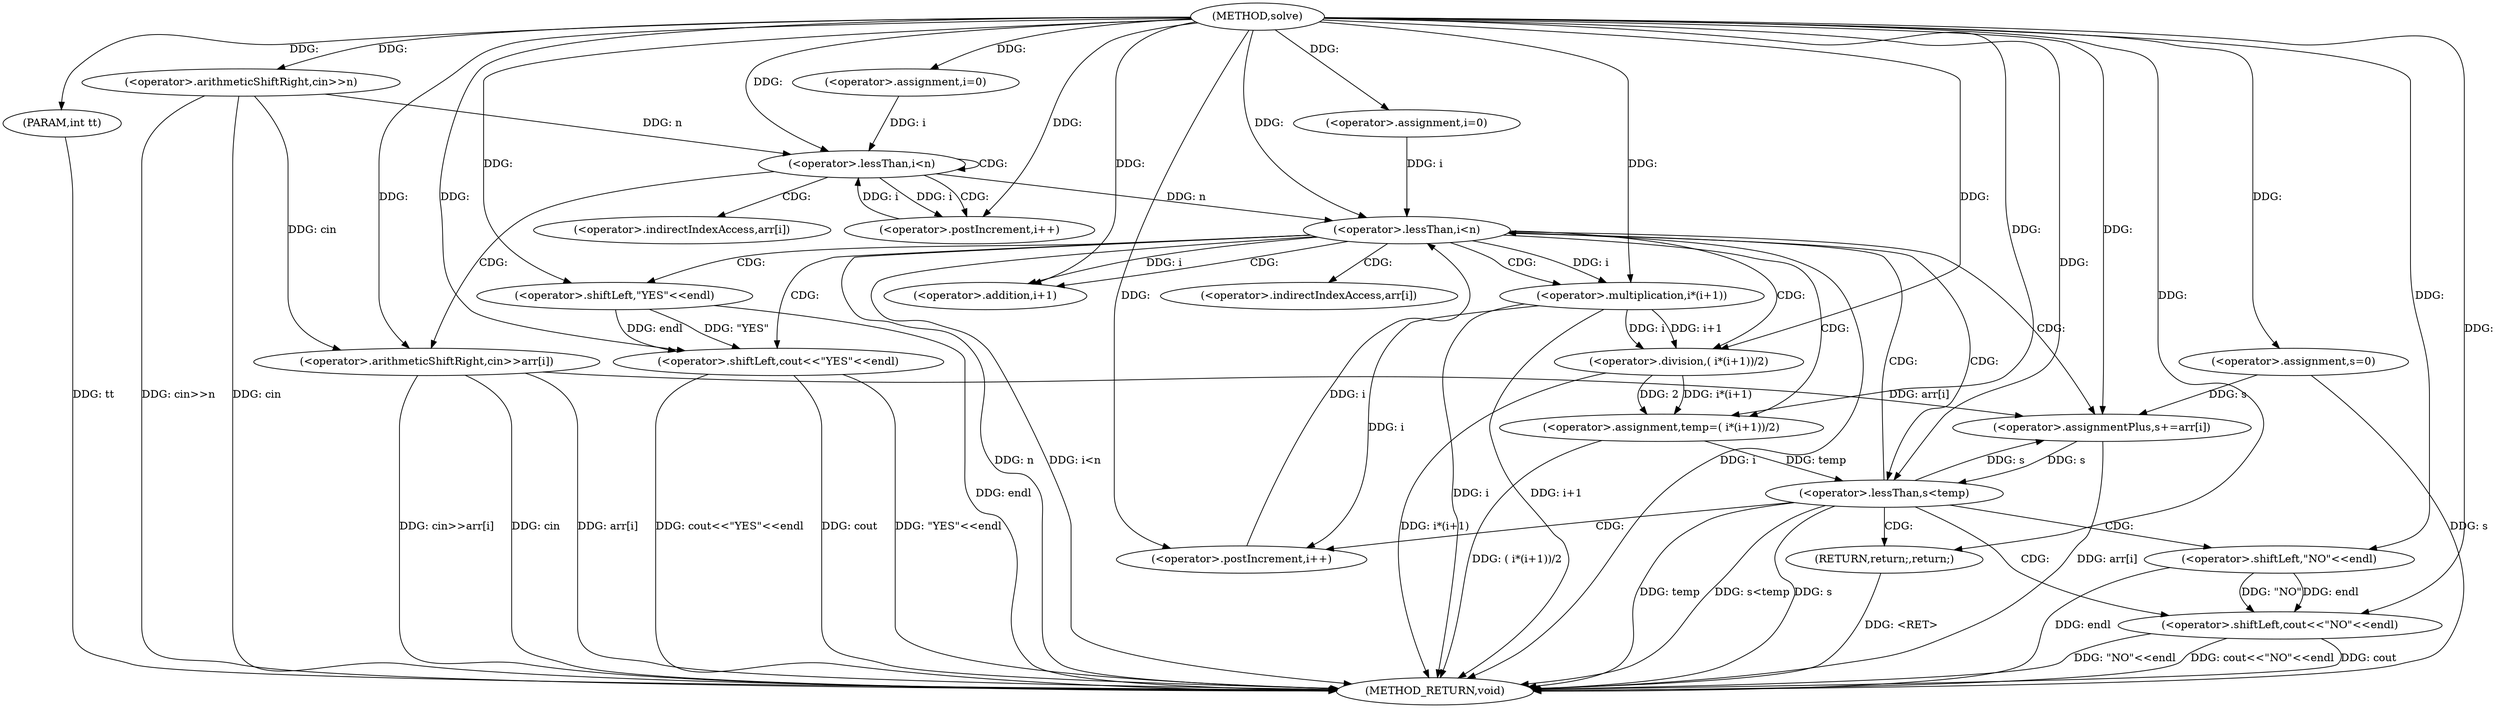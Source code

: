 digraph "solve" {  
"1000153" [label = "(METHOD,solve)" ]
"1000223" [label = "(METHOD_RETURN,void)" ]
"1000154" [label = "(PARAM,int tt)" ]
"1000157" [label = "(<operator>.arithmeticShiftRight,cin>>n)" ]
"1000178" [label = "(<operator>.assignment,s=0)" ]
"1000218" [label = "(<operator>.shiftLeft,cout<<\"YES\"<<endl)" ]
"1000163" [label = "(<operator>.assignment,i=0)" ]
"1000166" [label = "(<operator>.lessThan,i<n)" ]
"1000169" [label = "(<operator>.postIncrement,i++)" ]
"1000183" [label = "(<operator>.assignment,i=0)" ]
"1000186" [label = "(<operator>.lessThan,i<n)" ]
"1000189" [label = "(<operator>.postIncrement,i++)" ]
"1000172" [label = "(<operator>.arithmeticShiftRight,cin>>arr[i])" ]
"1000192" [label = "(<operator>.assignmentPlus,s+=arr[i])" ]
"1000198" [label = "(<operator>.assignment,temp=( i*(i+1))/2)" ]
"1000220" [label = "(<operator>.shiftLeft,\"YES\"<<endl)" ]
"1000208" [label = "(<operator>.lessThan,s<temp)" ]
"1000200" [label = "(<operator>.division,( i*(i+1))/2)" ]
"1000212" [label = "(<operator>.shiftLeft,cout<<\"NO\"<<endl)" ]
"1000217" [label = "(RETURN,return;,return;)" ]
"1000201" [label = "(<operator>.multiplication,i*(i+1))" ]
"1000203" [label = "(<operator>.addition,i+1)" ]
"1000214" [label = "(<operator>.shiftLeft,\"NO\"<<endl)" ]
"1000174" [label = "(<operator>.indirectIndexAccess,arr[i])" ]
"1000194" [label = "(<operator>.indirectIndexAccess,arr[i])" ]
  "1000154" -> "1000223"  [ label = "DDG: tt"] 
  "1000157" -> "1000223"  [ label = "DDG: cin"] 
  "1000157" -> "1000223"  [ label = "DDG: cin>>n"] 
  "1000178" -> "1000223"  [ label = "DDG: s"] 
  "1000186" -> "1000223"  [ label = "DDG: i"] 
  "1000186" -> "1000223"  [ label = "DDG: n"] 
  "1000186" -> "1000223"  [ label = "DDG: i<n"] 
  "1000218" -> "1000223"  [ label = "DDG: cout"] 
  "1000220" -> "1000223"  [ label = "DDG: endl"] 
  "1000218" -> "1000223"  [ label = "DDG: \"YES\"<<endl"] 
  "1000218" -> "1000223"  [ label = "DDG: cout<<\"YES\"<<endl"] 
  "1000192" -> "1000223"  [ label = "DDG: arr[i]"] 
  "1000201" -> "1000223"  [ label = "DDG: i"] 
  "1000201" -> "1000223"  [ label = "DDG: i+1"] 
  "1000200" -> "1000223"  [ label = "DDG: i*(i+1)"] 
  "1000198" -> "1000223"  [ label = "DDG: ( i*(i+1))/2"] 
  "1000208" -> "1000223"  [ label = "DDG: s"] 
  "1000208" -> "1000223"  [ label = "DDG: temp"] 
  "1000208" -> "1000223"  [ label = "DDG: s<temp"] 
  "1000212" -> "1000223"  [ label = "DDG: cout"] 
  "1000214" -> "1000223"  [ label = "DDG: endl"] 
  "1000212" -> "1000223"  [ label = "DDG: \"NO\"<<endl"] 
  "1000212" -> "1000223"  [ label = "DDG: cout<<\"NO\"<<endl"] 
  "1000172" -> "1000223"  [ label = "DDG: cin"] 
  "1000172" -> "1000223"  [ label = "DDG: arr[i]"] 
  "1000172" -> "1000223"  [ label = "DDG: cin>>arr[i]"] 
  "1000217" -> "1000223"  [ label = "DDG: <RET>"] 
  "1000153" -> "1000154"  [ label = "DDG: "] 
  "1000153" -> "1000178"  [ label = "DDG: "] 
  "1000153" -> "1000157"  [ label = "DDG: "] 
  "1000153" -> "1000163"  [ label = "DDG: "] 
  "1000153" -> "1000183"  [ label = "DDG: "] 
  "1000153" -> "1000218"  [ label = "DDG: "] 
  "1000220" -> "1000218"  [ label = "DDG: endl"] 
  "1000220" -> "1000218"  [ label = "DDG: \"YES\""] 
  "1000163" -> "1000166"  [ label = "DDG: i"] 
  "1000169" -> "1000166"  [ label = "DDG: i"] 
  "1000153" -> "1000166"  [ label = "DDG: "] 
  "1000157" -> "1000166"  [ label = "DDG: n"] 
  "1000166" -> "1000169"  [ label = "DDG: i"] 
  "1000153" -> "1000169"  [ label = "DDG: "] 
  "1000183" -> "1000186"  [ label = "DDG: i"] 
  "1000189" -> "1000186"  [ label = "DDG: i"] 
  "1000153" -> "1000186"  [ label = "DDG: "] 
  "1000166" -> "1000186"  [ label = "DDG: n"] 
  "1000201" -> "1000189"  [ label = "DDG: i"] 
  "1000153" -> "1000189"  [ label = "DDG: "] 
  "1000172" -> "1000192"  [ label = "DDG: arr[i]"] 
  "1000200" -> "1000198"  [ label = "DDG: i*(i+1)"] 
  "1000200" -> "1000198"  [ label = "DDG: 2"] 
  "1000153" -> "1000220"  [ label = "DDG: "] 
  "1000157" -> "1000172"  [ label = "DDG: cin"] 
  "1000153" -> "1000172"  [ label = "DDG: "] 
  "1000178" -> "1000192"  [ label = "DDG: s"] 
  "1000208" -> "1000192"  [ label = "DDG: s"] 
  "1000153" -> "1000192"  [ label = "DDG: "] 
  "1000153" -> "1000198"  [ label = "DDG: "] 
  "1000201" -> "1000200"  [ label = "DDG: i"] 
  "1000201" -> "1000200"  [ label = "DDG: i+1"] 
  "1000153" -> "1000200"  [ label = "DDG: "] 
  "1000192" -> "1000208"  [ label = "DDG: s"] 
  "1000153" -> "1000208"  [ label = "DDG: "] 
  "1000198" -> "1000208"  [ label = "DDG: temp"] 
  "1000153" -> "1000217"  [ label = "DDG: "] 
  "1000153" -> "1000201"  [ label = "DDG: "] 
  "1000186" -> "1000201"  [ label = "DDG: i"] 
  "1000153" -> "1000212"  [ label = "DDG: "] 
  "1000214" -> "1000212"  [ label = "DDG: \"NO\""] 
  "1000214" -> "1000212"  [ label = "DDG: endl"] 
  "1000186" -> "1000203"  [ label = "DDG: i"] 
  "1000153" -> "1000203"  [ label = "DDG: "] 
  "1000153" -> "1000214"  [ label = "DDG: "] 
  "1000166" -> "1000174"  [ label = "CDG: "] 
  "1000166" -> "1000166"  [ label = "CDG: "] 
  "1000166" -> "1000172"  [ label = "CDG: "] 
  "1000166" -> "1000169"  [ label = "CDG: "] 
  "1000186" -> "1000200"  [ label = "CDG: "] 
  "1000186" -> "1000220"  [ label = "CDG: "] 
  "1000186" -> "1000203"  [ label = "CDG: "] 
  "1000186" -> "1000218"  [ label = "CDG: "] 
  "1000186" -> "1000201"  [ label = "CDG: "] 
  "1000186" -> "1000208"  [ label = "CDG: "] 
  "1000186" -> "1000194"  [ label = "CDG: "] 
  "1000186" -> "1000192"  [ label = "CDG: "] 
  "1000186" -> "1000198"  [ label = "CDG: "] 
  "1000208" -> "1000214"  [ label = "CDG: "] 
  "1000208" -> "1000186"  [ label = "CDG: "] 
  "1000208" -> "1000217"  [ label = "CDG: "] 
  "1000208" -> "1000212"  [ label = "CDG: "] 
  "1000208" -> "1000189"  [ label = "CDG: "] 
}
